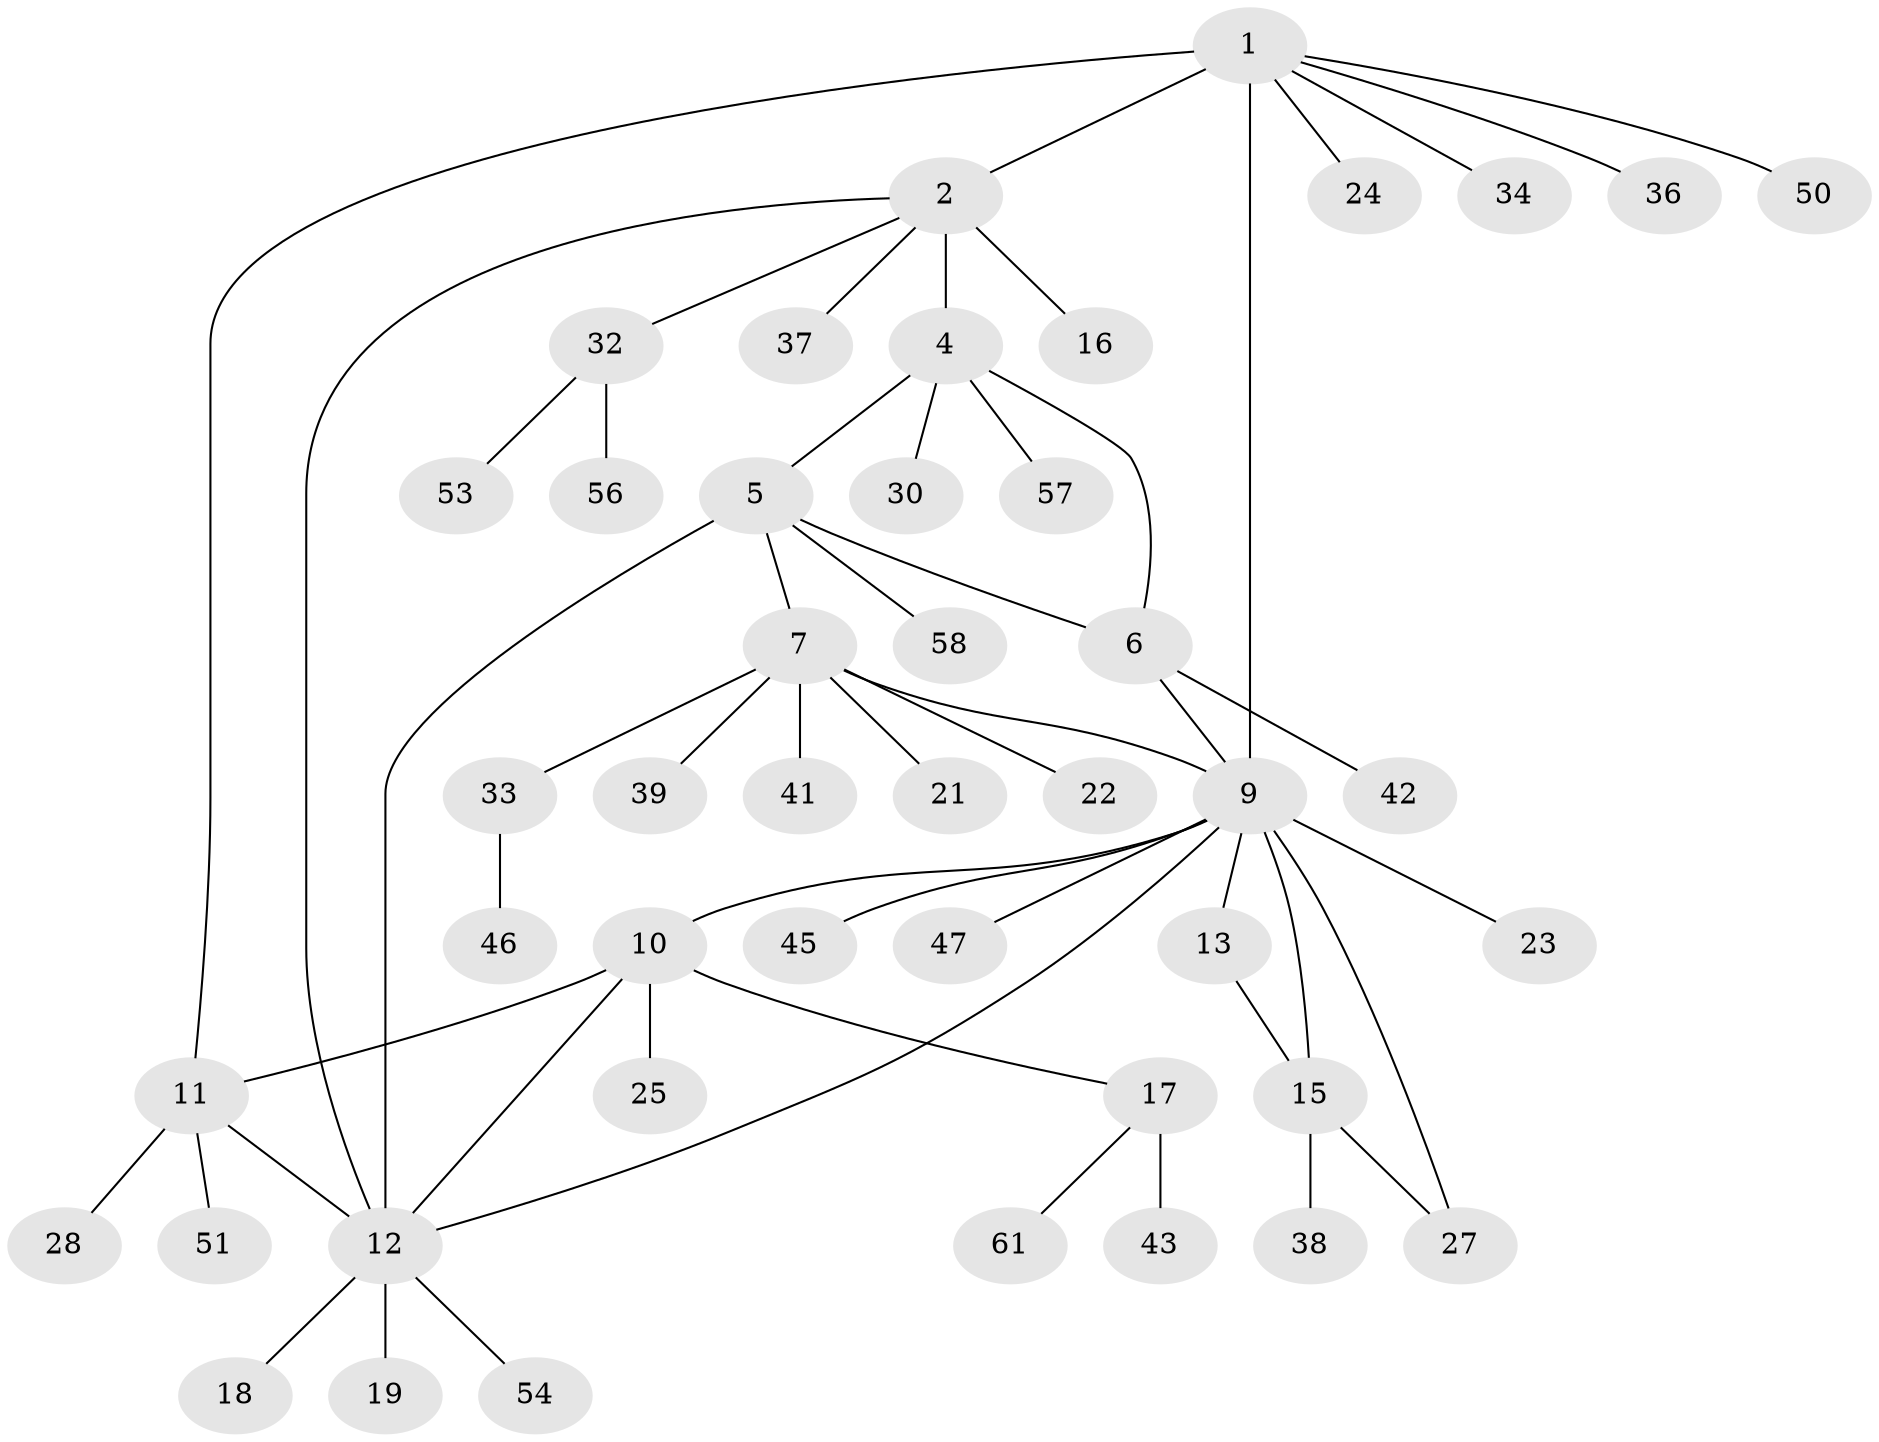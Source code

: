 // original degree distribution, {4: 0.06557377049180328, 7: 0.04918032786885246, 6: 0.06557377049180328, 5: 0.04918032786885246, 8: 0.01639344262295082, 9: 0.01639344262295082, 3: 0.03278688524590164, 1: 0.639344262295082, 2: 0.06557377049180328}
// Generated by graph-tools (version 1.1) at 2025/11/02/27/25 16:11:35]
// undirected, 45 vertices, 54 edges
graph export_dot {
graph [start="1"]
  node [color=gray90,style=filled];
  1 [super="+3"];
  2 [super="+29"];
  4 [super="+44"];
  5 [super="+49"];
  6;
  7 [super="+8"];
  9 [super="+14"];
  10 [super="+26"];
  11 [super="+20"];
  12 [super="+59"];
  13 [super="+31"];
  15 [super="+52"];
  16;
  17 [super="+40"];
  18;
  19;
  21;
  22;
  23 [super="+60"];
  24;
  25;
  27;
  28;
  30;
  32 [super="+55"];
  33 [super="+35"];
  34;
  36;
  37;
  38;
  39;
  41;
  42 [super="+48"];
  43;
  45;
  46;
  47;
  50;
  51;
  53;
  54;
  56;
  57;
  58;
  61;
  1 -- 2 [weight=2];
  1 -- 11;
  1 -- 50;
  1 -- 34;
  1 -- 36;
  1 -- 24;
  1 -- 9 [weight=2];
  2 -- 4;
  2 -- 16;
  2 -- 32;
  2 -- 37;
  2 -- 12;
  4 -- 5;
  4 -- 6;
  4 -- 30;
  4 -- 57;
  5 -- 6;
  5 -- 12;
  5 -- 58;
  5 -- 7;
  6 -- 42;
  6 -- 9;
  7 -- 9 [weight=2];
  7 -- 33;
  7 -- 39;
  7 -- 41;
  7 -- 21;
  7 -- 22;
  9 -- 10;
  9 -- 27;
  9 -- 45;
  9 -- 47;
  9 -- 23;
  9 -- 12;
  9 -- 13;
  9 -- 15;
  10 -- 11;
  10 -- 12;
  10 -- 17;
  10 -- 25;
  11 -- 12;
  11 -- 28;
  11 -- 51;
  12 -- 18;
  12 -- 19;
  12 -- 54;
  13 -- 15;
  15 -- 27;
  15 -- 38;
  17 -- 43;
  17 -- 61;
  32 -- 53;
  32 -- 56;
  33 -- 46;
}
